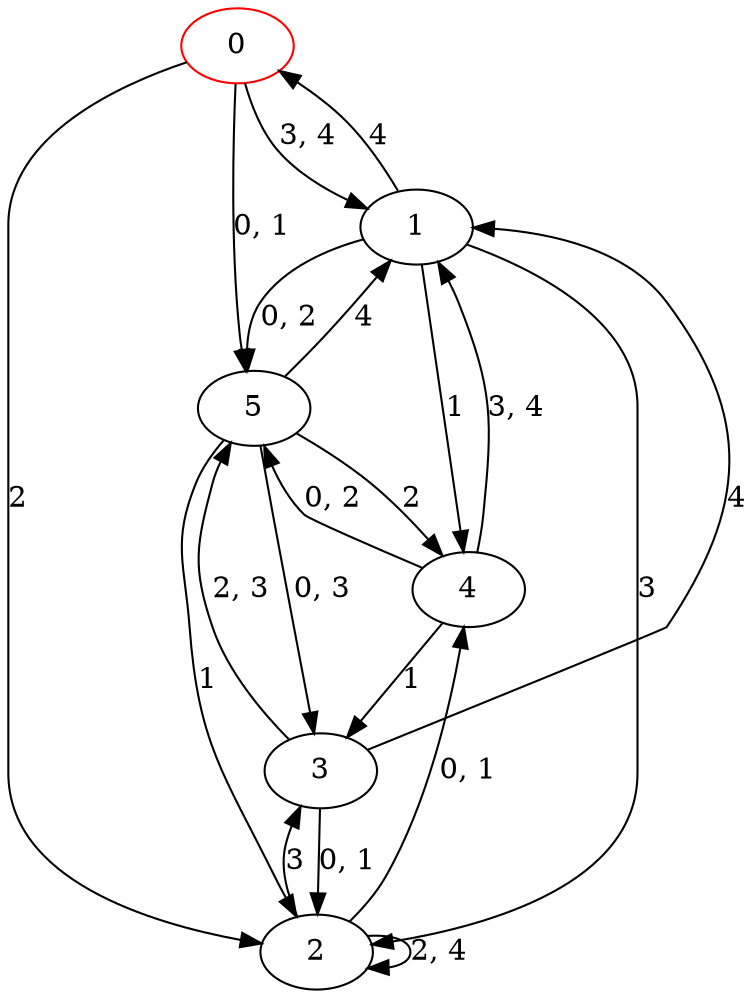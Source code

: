 digraph g {
0 [label= "0"] [color="red"];
1 [label= "1"];
2 [label= "2"];
3 [label= "3"];
4 [label= "4"];
5 [label= "5"];
0 -> 2[label= "2"];
1 -> 4[label= "1"];
1 -> 2[label= "3"];
1 -> 0[label= "4"];
2 -> 3[label= "3"];
3 -> 1[label= "4"];
4 -> 3[label= "1"];
5 -> 2[label= "1"];
5 -> 4[label= "2"];
5 -> 1[label= "4"];
0 -> 5[label= "0, 1"];
0 -> 1[label= "3, 4"];
1 -> 5[label= "0, 2"];
2 -> 4[label= "0, 1"];
2 -> 2[label= "2, 4"];
3 -> 2[label= "0, 1"];
3 -> 5[label= "2, 3"];
4 -> 5[label= "0, 2"];
4 -> 1[label= "3, 4"];
5 -> 3[label= "0, 3"];
}
